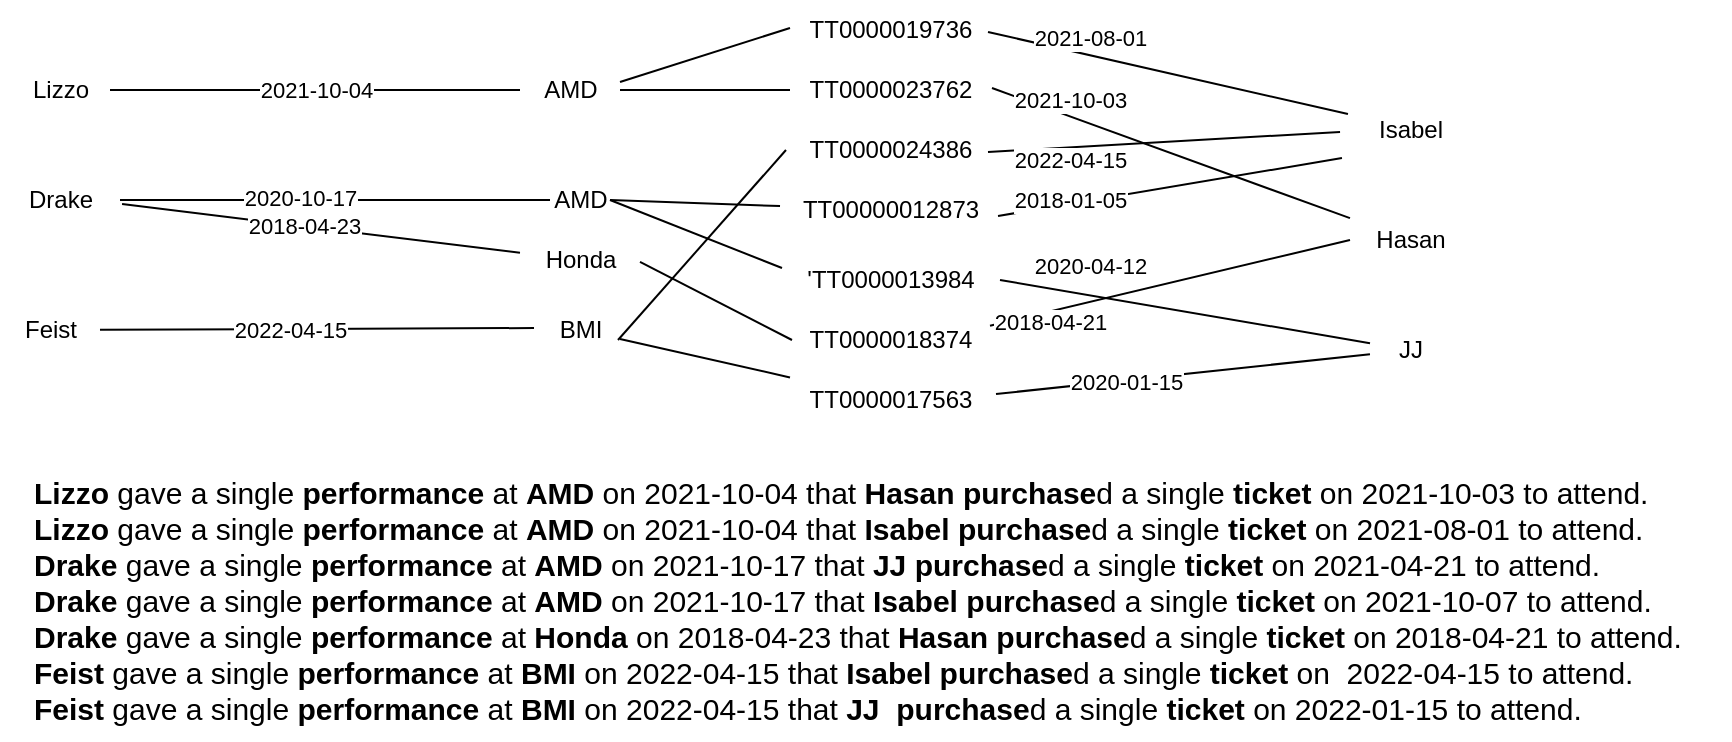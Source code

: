 <mxfile version="20.3.0" type="device"><diagram id="Vsr5An9gcVwVHvzy2Af1" name="Page-1"><mxGraphModel dx="946" dy="672" grid="1" gridSize="10" guides="1" tooltips="1" connect="1" arrows="1" fold="1" page="1" pageScale="1" pageWidth="1100" pageHeight="850" math="0" shadow="0"><root><mxCell id="0"/><mxCell id="1" parent="0"/><mxCell id="QC-gK7b9UisBu9BIobpO-7" style="edgeStyle=orthogonalEdgeStyle;rounded=0;orthogonalLoop=1;jettySize=auto;html=1;endArrow=none;endFill=0;" edge="1" parent="1" source="QC-gK7b9UisBu9BIobpO-1" target="QC-gK7b9UisBu9BIobpO-4"><mxGeometry relative="1" as="geometry"/></mxCell><mxCell id="QC-gK7b9UisBu9BIobpO-30" value="2020-10-17" style="edgeLabel;html=1;align=center;verticalAlign=middle;resizable=0;points=[];" vertex="1" connectable="0" parent="QC-gK7b9UisBu9BIobpO-7"><mxGeometry x="-0.124" y="1" relative="1" as="geometry"><mxPoint as="offset"/></mxGeometry></mxCell><mxCell id="QC-gK7b9UisBu9BIobpO-1" value="Drake" style="text;html=1;align=center;verticalAlign=middle;resizable=0;points=[];autosize=1;strokeColor=none;fillColor=none;" vertex="1" parent="1"><mxGeometry x="65" y="125" width="60" height="30" as="geometry"/></mxCell><mxCell id="QC-gK7b9UisBu9BIobpO-9" style="edgeStyle=none;rounded=0;orthogonalLoop=1;jettySize=auto;html=1;entryX=-0.075;entryY=0.467;entryDx=0;entryDy=0;entryPerimeter=0;endArrow=none;endFill=0;" edge="1" parent="1" source="QC-gK7b9UisBu9BIobpO-3" target="QC-gK7b9UisBu9BIobpO-5"><mxGeometry relative="1" as="geometry"/></mxCell><mxCell id="QC-gK7b9UisBu9BIobpO-32" value="2022-04-15" style="edgeLabel;html=1;align=center;verticalAlign=middle;resizable=0;points=[];" vertex="1" connectable="0" parent="QC-gK7b9UisBu9BIobpO-9"><mxGeometry x="-0.198" y="-2" relative="1" as="geometry"><mxPoint x="8" y="-2" as="offset"/></mxGeometry></mxCell><mxCell id="QC-gK7b9UisBu9BIobpO-3" value="Feist" style="text;html=1;align=center;verticalAlign=middle;resizable=0;points=[];autosize=1;strokeColor=none;fillColor=none;" vertex="1" parent="1"><mxGeometry x="65" y="190" width="50" height="30" as="geometry"/></mxCell><mxCell id="QC-gK7b9UisBu9BIobpO-4" value="AMD" style="text;html=1;align=center;verticalAlign=middle;resizable=0;points=[];autosize=1;strokeColor=none;fillColor=none;" vertex="1" parent="1"><mxGeometry x="330" y="125" width="50" height="30" as="geometry"/></mxCell><mxCell id="QC-gK7b9UisBu9BIobpO-5" value="BMI" style="text;html=1;align=center;verticalAlign=middle;resizable=0;points=[];autosize=1;strokeColor=none;fillColor=none;" vertex="1" parent="1"><mxGeometry x="335" y="190" width="40" height="30" as="geometry"/></mxCell><mxCell id="QC-gK7b9UisBu9BIobpO-8" style="rounded=0;orthogonalLoop=1;jettySize=auto;html=1;entryX=1.017;entryY=0.567;entryDx=0;entryDy=0;entryPerimeter=0;endArrow=none;endFill=0;" edge="1" parent="1" source="QC-gK7b9UisBu9BIobpO-6" target="QC-gK7b9UisBu9BIobpO-1"><mxGeometry relative="1" as="geometry"/></mxCell><mxCell id="QC-gK7b9UisBu9BIobpO-31" value="2018-04-23" style="edgeLabel;html=1;align=center;verticalAlign=middle;resizable=0;points=[];" vertex="1" connectable="0" parent="QC-gK7b9UisBu9BIobpO-8"><mxGeometry x="0.088" relative="1" as="geometry"><mxPoint as="offset"/></mxGeometry></mxCell><mxCell id="QC-gK7b9UisBu9BIobpO-6" value="Honda" style="text;html=1;align=center;verticalAlign=middle;resizable=0;points=[];autosize=1;strokeColor=none;fillColor=none;" vertex="1" parent="1"><mxGeometry x="325" y="155" width="60" height="30" as="geometry"/></mxCell><mxCell id="QC-gK7b9UisBu9BIobpO-15" style="edgeStyle=none;rounded=0;orthogonalLoop=1;jettySize=auto;html=1;endArrow=none;endFill=0;" edge="1" parent="1" target="QC-gK7b9UisBu9BIobpO-4"><mxGeometry relative="1" as="geometry"><mxPoint x="340" y="140" as="sourcePoint"/><Array as="points"><mxPoint x="320" y="140"/></Array></mxGeometry></mxCell><mxCell id="QC-gK7b9UisBu9BIobpO-21" value="&lt;font style=&quot;font-size: 15px;&quot;&gt;&lt;b style=&quot;&quot;&gt;Lizzo&lt;/b&gt; gave a single &lt;b style=&quot;&quot;&gt;performance&lt;/b&gt; at &lt;b style=&quot;&quot;&gt;AMD&lt;/b&gt; on 2021-10-04 that &lt;b style=&quot;&quot;&gt;Hasan&lt;/b&gt; &lt;b style=&quot;&quot;&gt;purchase&lt;/b&gt;d a single &lt;b style=&quot;&quot;&gt;ticket&lt;/b&gt; on 2021-10-03 to attend.&lt;br&gt;&lt;b&gt;Lizzo&lt;/b&gt; gave a single &lt;b&gt;performance&lt;/b&gt; at &lt;b&gt;AMD&lt;/b&gt; on 2021-10-04 that &lt;b&gt;Isabel purchase&lt;/b&gt;d a single &lt;b&gt;ticket&lt;/b&gt; on 2021-08-01 to attend.&lt;br&gt;&lt;b&gt;Drake&lt;/b&gt; gave a single &lt;b&gt;performance&lt;/b&gt; at &lt;b&gt;AMD&lt;/b&gt; on 2021-10-17 that &lt;b&gt;JJ&lt;/b&gt; &lt;b&gt;purchase&lt;/b&gt;d a single &lt;b&gt;ticket&lt;/b&gt; on 2021-04-21 to attend.&lt;br&gt;&lt;b&gt;Drake&lt;/b&gt; gave a single &lt;b&gt;performance&lt;/b&gt; at &lt;b&gt;AMD&lt;/b&gt; on 2021-10-17 that &lt;b&gt;Isabel&lt;/b&gt; &lt;b&gt;purchase&lt;/b&gt;d a single &lt;b&gt;ticket&lt;/b&gt; on 2021-10-07 to attend.&lt;br&gt;&lt;b&gt;Drake&lt;/b&gt; gave a single &lt;b&gt;performance&lt;/b&gt; at &lt;b&gt;Honda&lt;/b&gt; on 2018-04-23 that &lt;b&gt;Hasan&lt;/b&gt; &lt;b&gt;purchase&lt;/b&gt;d a single &lt;b&gt;ticket&lt;/b&gt; on 2018-04-21 to attend.&lt;br&gt;&lt;b&gt;Feist&lt;/b&gt; gave a single &lt;b&gt;performance&lt;/b&gt; at &lt;b&gt;BMI&lt;/b&gt; on 2022-04-15 that &lt;b&gt;Isabel&lt;/b&gt; &lt;b&gt;purchase&lt;/b&gt;d a single &lt;b&gt;ticket&lt;/b&gt; on&amp;nbsp; 2022-04-15 to attend.&lt;br&gt;&lt;b&gt;Feist&lt;/b&gt; gave a single &lt;b&gt;performance&lt;/b&gt; at &lt;b&gt;BMI&lt;/b&gt; on 2022-04-15 that &lt;b&gt;JJ&lt;/b&gt;&amp;nbsp; &lt;b&gt;purchase&lt;/b&gt;d a single &lt;b&gt;ticket&lt;/b&gt; on 2022-01-15 to attend.&lt;/font&gt;" style="text;html=1;align=left;verticalAlign=middle;resizable=0;points=[];autosize=1;strokeColor=none;fillColor=none;" vertex="1" parent="1"><mxGeometry x="80" y="270" width="850" height="140" as="geometry"/></mxCell><mxCell id="QC-gK7b9UisBu9BIobpO-27" value="2021-10-04" style="edgeStyle=none;rounded=0;orthogonalLoop=1;jettySize=auto;html=1;endArrow=none;endFill=0;" edge="1" parent="1" source="QC-gK7b9UisBu9BIobpO-25" target="QC-gK7b9UisBu9BIobpO-26"><mxGeometry relative="1" as="geometry"/></mxCell><mxCell id="QC-gK7b9UisBu9BIobpO-25" value="Lizzo" style="text;html=1;align=center;verticalAlign=middle;resizable=0;points=[];autosize=1;strokeColor=none;fillColor=none;" vertex="1" parent="1"><mxGeometry x="70" y="70" width="50" height="30" as="geometry"/></mxCell><mxCell id="QC-gK7b9UisBu9BIobpO-26" value="AMD" style="text;html=1;align=center;verticalAlign=middle;resizable=0;points=[];autosize=1;strokeColor=none;fillColor=none;" vertex="1" parent="1"><mxGeometry x="325" y="70" width="50" height="30" as="geometry"/></mxCell><mxCell id="QC-gK7b9UisBu9BIobpO-45" style="edgeStyle=none;rounded=0;orthogonalLoop=1;jettySize=auto;html=1;endArrow=none;endFill=0;exitX=0;exitY=0.467;exitDx=0;exitDy=0;exitPerimeter=0;entryX=1;entryY=0.367;entryDx=0;entryDy=0;entryPerimeter=0;" edge="1" parent="1" source="QC-gK7b9UisBu9BIobpO-35" target="QC-gK7b9UisBu9BIobpO-26"><mxGeometry relative="1" as="geometry"><mxPoint x="380" y="60" as="targetPoint"/></mxGeometry></mxCell><mxCell id="QC-gK7b9UisBu9BIobpO-35" value="TT0000019736" style="text;html=1;align=center;verticalAlign=middle;resizable=0;points=[];autosize=1;strokeColor=none;fillColor=none;" vertex="1" parent="1"><mxGeometry x="460" y="40" width="100" height="30" as="geometry"/></mxCell><mxCell id="QC-gK7b9UisBu9BIobpO-46" style="edgeStyle=none;rounded=0;orthogonalLoop=1;jettySize=auto;html=1;endArrow=none;endFill=0;" edge="1" parent="1" source="QC-gK7b9UisBu9BIobpO-36" target="QC-gK7b9UisBu9BIobpO-26"><mxGeometry relative="1" as="geometry"/></mxCell><mxCell id="QC-gK7b9UisBu9BIobpO-36" value="TT0000023762" style="text;html=1;align=center;verticalAlign=middle;resizable=0;points=[];autosize=1;strokeColor=none;fillColor=none;" vertex="1" parent="1"><mxGeometry x="460" y="70" width="100" height="30" as="geometry"/></mxCell><mxCell id="QC-gK7b9UisBu9BIobpO-52" style="edgeStyle=none;rounded=0;orthogonalLoop=1;jettySize=auto;html=1;entryX=0.975;entryY=0.667;entryDx=0;entryDy=0;entryPerimeter=0;endArrow=none;endFill=0;exitX=-0.02;exitY=0.5;exitDx=0;exitDy=0;exitPerimeter=0;" edge="1" parent="1" source="QC-gK7b9UisBu9BIobpO-38" target="QC-gK7b9UisBu9BIobpO-5"><mxGeometry relative="1" as="geometry"/></mxCell><mxCell id="QC-gK7b9UisBu9BIobpO-38" value="TT0000024386" style="text;html=1;align=center;verticalAlign=middle;resizable=0;points=[];autosize=1;strokeColor=none;fillColor=none;" vertex="1" parent="1"><mxGeometry x="460" y="100" width="100" height="30" as="geometry"/></mxCell><mxCell id="QC-gK7b9UisBu9BIobpO-50" style="edgeStyle=none;rounded=0;orthogonalLoop=1;jettySize=auto;html=1;endArrow=none;endFill=0;" edge="1" parent="1" source="QC-gK7b9UisBu9BIobpO-39"><mxGeometry relative="1" as="geometry"><mxPoint x="370" y="140" as="targetPoint"/></mxGeometry></mxCell><mxCell id="QC-gK7b9UisBu9BIobpO-39" value="TT00000012873" style="text;html=1;align=center;verticalAlign=middle;resizable=0;points=[];autosize=1;strokeColor=none;fillColor=none;" vertex="1" parent="1"><mxGeometry x="455" y="130" width="110" height="30" as="geometry"/></mxCell><mxCell id="QC-gK7b9UisBu9BIobpO-49" style="edgeStyle=none;rounded=0;orthogonalLoop=1;jettySize=auto;html=1;endArrow=none;endFill=0;exitX=0.009;exitY=0.3;exitDx=0;exitDy=0;exitPerimeter=0;" edge="1" parent="1" source="QC-gK7b9UisBu9BIobpO-41"><mxGeometry relative="1" as="geometry"><mxPoint x="370" y="140" as="targetPoint"/></mxGeometry></mxCell><mxCell id="QC-gK7b9UisBu9BIobpO-41" value="'TT0000013984" style="text;html=1;align=center;verticalAlign=middle;resizable=0;points=[];autosize=1;strokeColor=none;fillColor=none;" vertex="1" parent="1"><mxGeometry x="455" y="165" width="110" height="30" as="geometry"/></mxCell><mxCell id="QC-gK7b9UisBu9BIobpO-51" style="edgeStyle=none;rounded=0;orthogonalLoop=1;jettySize=auto;html=1;entryX=1;entryY=0.533;entryDx=0;entryDy=0;entryPerimeter=0;endArrow=none;endFill=0;exitX=0.01;exitY=0.5;exitDx=0;exitDy=0;exitPerimeter=0;" edge="1" parent="1" source="QC-gK7b9UisBu9BIobpO-43" target="QC-gK7b9UisBu9BIobpO-6"><mxGeometry relative="1" as="geometry"/></mxCell><mxCell id="QC-gK7b9UisBu9BIobpO-43" value="TT0000018374" style="text;html=1;align=center;verticalAlign=middle;resizable=0;points=[];autosize=1;strokeColor=none;fillColor=none;" vertex="1" parent="1"><mxGeometry x="460" y="195" width="100" height="30" as="geometry"/></mxCell><mxCell id="QC-gK7b9UisBu9BIobpO-48" style="edgeStyle=none;rounded=0;orthogonalLoop=1;jettySize=auto;html=1;endArrow=none;endFill=0;" edge="1" parent="1" source="QC-gK7b9UisBu9BIobpO-44" target="QC-gK7b9UisBu9BIobpO-5"><mxGeometry relative="1" as="geometry"/></mxCell><mxCell id="QC-gK7b9UisBu9BIobpO-44" value="TT0000017563" style="text;html=1;align=center;verticalAlign=middle;resizable=0;points=[];autosize=1;strokeColor=none;fillColor=none;" vertex="1" parent="1"><mxGeometry x="460" y="225" width="100" height="30" as="geometry"/></mxCell><mxCell id="QC-gK7b9UisBu9BIobpO-19" style="edgeStyle=none;rounded=0;orthogonalLoop=1;jettySize=auto;html=1;endArrow=none;endFill=0;entryX=1;entryY=0.5;entryDx=0;entryDy=0;entryPerimeter=0;" edge="1" parent="1"><mxGeometry relative="1" as="geometry"><mxPoint x="740" y="160.003" as="sourcePoint"/><mxPoint x="560" y="202.86" as="targetPoint"/></mxGeometry></mxCell><mxCell id="QC-gK7b9UisBu9BIobpO-42" value="2020-04-12" style="edgeLabel;html=1;align=center;verticalAlign=middle;resizable=0;points=[];" vertex="1" connectable="0" parent="QC-gK7b9UisBu9BIobpO-19"><mxGeometry x="0.549" y="1" relative="1" as="geometry"><mxPoint x="9" y="-21" as="offset"/></mxGeometry></mxCell><mxCell id="QC-gK7b9UisBu9BIobpO-29" value="2021-10-03" style="edgeStyle=none;rounded=0;orthogonalLoop=1;jettySize=auto;html=1;endArrow=none;endFill=0;entryX=1.01;entryY=0.467;entryDx=0;entryDy=0;entryPerimeter=0;" edge="1" parent="1" source="QC-gK7b9UisBu9BIobpO-12" target="QC-gK7b9UisBu9BIobpO-36"><mxGeometry x="0.594" y="-8" relative="1" as="geometry"><mxPoint x="580" y="90" as="targetPoint"/><mxPoint as="offset"/></mxGeometry></mxCell><mxCell id="QC-gK7b9UisBu9BIobpO-12" value="Hasan" style="text;html=1;align=center;verticalAlign=middle;resizable=0;points=[];autosize=1;strokeColor=none;fillColor=none;" vertex="1" parent="1"><mxGeometry x="740" y="145" width="60" height="30" as="geometry"/></mxCell><mxCell id="QC-gK7b9UisBu9BIobpO-16" style="edgeStyle=none;rounded=0;orthogonalLoop=1;jettySize=auto;html=1;endArrow=none;endFill=0;entryX=1.03;entryY=0.4;entryDx=0;entryDy=0;entryPerimeter=0;" edge="1" parent="1" source="QC-gK7b9UisBu9BIobpO-13" target="QC-gK7b9UisBu9BIobpO-44"><mxGeometry relative="1" as="geometry"><mxPoint x="580" y="230" as="targetPoint"/></mxGeometry></mxCell><mxCell id="QC-gK7b9UisBu9BIobpO-33" value="2020-01-15" style="edgeLabel;html=1;align=center;verticalAlign=middle;resizable=0;points=[];" vertex="1" connectable="0" parent="QC-gK7b9UisBu9BIobpO-16"><mxGeometry x="0.306" y="1" relative="1" as="geometry"><mxPoint as="offset"/></mxGeometry></mxCell><mxCell id="QC-gK7b9UisBu9BIobpO-20" value="2018-04-21" style="edgeStyle=none;rounded=0;orthogonalLoop=1;jettySize=auto;html=1;endArrow=none;endFill=0;entryX=1;entryY=0.5;entryDx=0;entryDy=0;entryPerimeter=0;" edge="1" parent="1" source="QC-gK7b9UisBu9BIobpO-13" target="QC-gK7b9UisBu9BIobpO-41"><mxGeometry x="0.702" y="16" relative="1" as="geometry"><mxPoint x="580" y="180" as="targetPoint"/><mxPoint as="offset"/></mxGeometry></mxCell><mxCell id="QC-gK7b9UisBu9BIobpO-13" value="JJ" style="text;html=1;align=center;verticalAlign=middle;resizable=0;points=[];autosize=1;strokeColor=none;fillColor=none;" vertex="1" parent="1"><mxGeometry x="750" y="200" width="40" height="30" as="geometry"/></mxCell><mxCell id="QC-gK7b9UisBu9BIobpO-23" value="2022-04-15" style="edgeStyle=none;rounded=0;orthogonalLoop=1;jettySize=auto;html=1;endArrow=none;endFill=0;entryX=0.99;entryY=0.533;entryDx=0;entryDy=0;entryPerimeter=0;exitX=-0.083;exitY=0.533;exitDx=0;exitDy=0;exitPerimeter=0;" edge="1" parent="1" source="QC-gK7b9UisBu9BIobpO-14" target="QC-gK7b9UisBu9BIobpO-38"><mxGeometry x="0.538" y="6" relative="1" as="geometry"><mxPoint x="590" y="120" as="targetPoint"/><Array as="points"/><mxPoint as="offset"/></mxGeometry></mxCell><mxCell id="QC-gK7b9UisBu9BIobpO-24" value="2018-01-05" style="edgeStyle=none;rounded=0;orthogonalLoop=1;jettySize=auto;html=1;endArrow=none;endFill=0;entryX=0.991;entryY=0.6;entryDx=0;entryDy=0;entryPerimeter=0;exitX=-0.067;exitY=0.967;exitDx=0;exitDy=0;exitPerimeter=0;" edge="1" parent="1" source="QC-gK7b9UisBu9BIobpO-14" target="QC-gK7b9UisBu9BIobpO-39"><mxGeometry x="0.578" y="-2" relative="1" as="geometry"><mxPoint x="730" y="110" as="sourcePoint"/><mxPoint x="590" y="150" as="targetPoint"/><mxPoint as="offset"/></mxGeometry></mxCell><mxCell id="QC-gK7b9UisBu9BIobpO-28" value="2021-08-01" style="edgeStyle=none;rounded=0;orthogonalLoop=1;jettySize=auto;html=1;endArrow=none;endFill=0;entryX=0.99;entryY=0.533;entryDx=0;entryDy=0;entryPerimeter=0;exitX=-0.017;exitY=0.233;exitDx=0;exitDy=0;exitPerimeter=0;" edge="1" parent="1" source="QC-gK7b9UisBu9BIobpO-14" target="QC-gK7b9UisBu9BIobpO-35"><mxGeometry x="0.456" y="-8" relative="1" as="geometry"><mxPoint x="580" y="60" as="targetPoint"/><mxPoint as="offset"/></mxGeometry></mxCell><mxCell id="QC-gK7b9UisBu9BIobpO-14" value="Isabel" style="text;html=1;align=center;verticalAlign=middle;resizable=0;points=[];autosize=1;strokeColor=none;fillColor=none;" vertex="1" parent="1"><mxGeometry x="740" y="90" width="60" height="30" as="geometry"/></mxCell></root></mxGraphModel></diagram></mxfile>